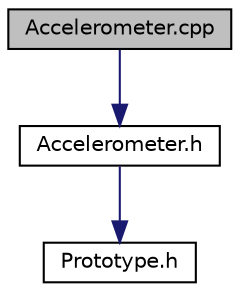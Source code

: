 digraph "Accelerometer.cpp"
{
 // LATEX_PDF_SIZE
  edge [fontname="Helvetica",fontsize="10",labelfontname="Helvetica",labelfontsize="10"];
  node [fontname="Helvetica",fontsize="10",shape=record];
  Node1 [label="Accelerometer.cpp",height=0.2,width=0.4,color="black", fillcolor="grey75", style="filled", fontcolor="black",tooltip=" "];
  Node1 -> Node2 [color="midnightblue",fontsize="10",style="solid",fontname="Helvetica"];
  Node2 [label="Accelerometer.h",height=0.2,width=0.4,color="black", fillcolor="white", style="filled",URL="$_accelerometer_8h.html",tooltip="File which contain the implementation of Accelerometer class in safeboxe namespace."];
  Node2 -> Node3 [color="midnightblue",fontsize="10",style="solid",fontname="Helvetica"];
  Node3 [label="Prototype.h",height=0.2,width=0.4,color="black", fillcolor="white", style="filled",URL="$_prototype_8h.html",tooltip="Prototype file which contain the Interface Prototype for the safebox."];
}
